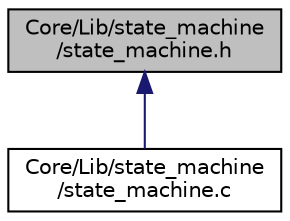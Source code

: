 digraph "Core/Lib/state_machine/state_machine.h"
{
 // LATEX_PDF_SIZE
  edge [fontname="Helvetica",fontsize="10",labelfontname="Helvetica",labelfontsize="10"];
  node [fontname="Helvetica",fontsize="10",shape=record];
  Node1 [label="Core/Lib/state_machine\l/state_machine.h",height=0.2,width=0.4,color="black", fillcolor="grey75", style="filled", fontcolor="black",tooltip=" "];
  Node1 -> Node2 [dir="back",color="midnightblue",fontsize="10",style="solid",fontname="Helvetica"];
  Node2 [label="Core/Lib/state_machine\l/state_machine.c",height=0.2,width=0.4,color="black", fillcolor="white", style="filled",URL="$state__machine_8c.html",tooltip=" "];
}
